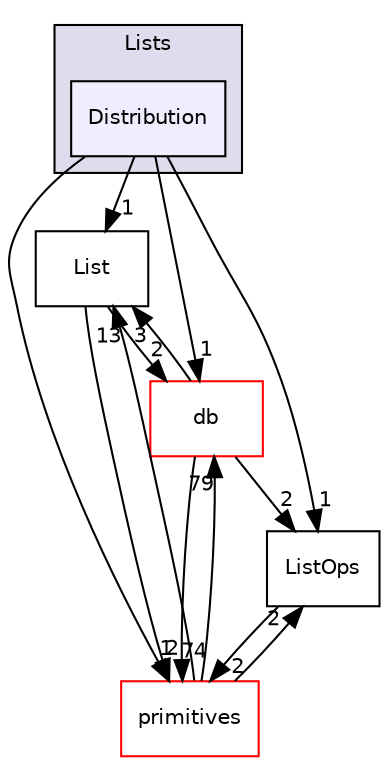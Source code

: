 digraph "src/OpenFOAM/containers/Lists/Distribution" {
  bgcolor=transparent;
  compound=true
  node [ fontsize="10", fontname="Helvetica"];
  edge [ labelfontsize="10", labelfontname="Helvetica"];
  subgraph clusterdir_f87fe3b02e96c330e8a853ff310f1666 {
    graph [ bgcolor="#ddddee", pencolor="black", label="Lists" fontname="Helvetica", fontsize="10", URL="dir_f87fe3b02e96c330e8a853ff310f1666.html"]
  dir_59f93597cc1ee20c29d678698223cf27 [shape=box, label="Distribution", style="filled", fillcolor="#eeeeff", pencolor="black", URL="dir_59f93597cc1ee20c29d678698223cf27.html"];
  }
  dir_03aa4c8470f056a9cdca8307712625bf [shape=box label="List" URL="dir_03aa4c8470f056a9cdca8307712625bf.html"];
  dir_63c634f7a7cfd679ac26c67fb30fc32f [shape=box label="db" color="red" URL="dir_63c634f7a7cfd679ac26c67fb30fc32f.html"];
  dir_3e50f45338116b169052b428016851aa [shape=box label="primitives" color="red" URL="dir_3e50f45338116b169052b428016851aa.html"];
  dir_223fa5778bd37fe62bf7ed63d1f3016b [shape=box label="ListOps" URL="dir_223fa5778bd37fe62bf7ed63d1f3016b.html"];
  dir_03aa4c8470f056a9cdca8307712625bf->dir_63c634f7a7cfd679ac26c67fb30fc32f [headlabel="2", labeldistance=1.5 headhref="dir_001995_002006.html"];
  dir_03aa4c8470f056a9cdca8307712625bf->dir_3e50f45338116b169052b428016851aa [headlabel="2", labeldistance=1.5 headhref="dir_001995_002380.html"];
  dir_63c634f7a7cfd679ac26c67fb30fc32f->dir_03aa4c8470f056a9cdca8307712625bf [headlabel="3", labeldistance=1.5 headhref="dir_002006_001995.html"];
  dir_63c634f7a7cfd679ac26c67fb30fc32f->dir_3e50f45338116b169052b428016851aa [headlabel="74", labeldistance=1.5 headhref="dir_002006_002380.html"];
  dir_63c634f7a7cfd679ac26c67fb30fc32f->dir_223fa5778bd37fe62bf7ed63d1f3016b [headlabel="2", labeldistance=1.5 headhref="dir_002006_001997.html"];
  dir_3e50f45338116b169052b428016851aa->dir_03aa4c8470f056a9cdca8307712625bf [headlabel="13", labeldistance=1.5 headhref="dir_002380_001995.html"];
  dir_3e50f45338116b169052b428016851aa->dir_63c634f7a7cfd679ac26c67fb30fc32f [headlabel="79", labeldistance=1.5 headhref="dir_002380_002006.html"];
  dir_3e50f45338116b169052b428016851aa->dir_223fa5778bd37fe62bf7ed63d1f3016b [headlabel="2", labeldistance=1.5 headhref="dir_002380_001997.html"];
  dir_59f93597cc1ee20c29d678698223cf27->dir_03aa4c8470f056a9cdca8307712625bf [headlabel="1", labeldistance=1.5 headhref="dir_001990_001995.html"];
  dir_59f93597cc1ee20c29d678698223cf27->dir_63c634f7a7cfd679ac26c67fb30fc32f [headlabel="1", labeldistance=1.5 headhref="dir_001990_002006.html"];
  dir_59f93597cc1ee20c29d678698223cf27->dir_3e50f45338116b169052b428016851aa [headlabel="1", labeldistance=1.5 headhref="dir_001990_002380.html"];
  dir_59f93597cc1ee20c29d678698223cf27->dir_223fa5778bd37fe62bf7ed63d1f3016b [headlabel="1", labeldistance=1.5 headhref="dir_001990_001997.html"];
  dir_223fa5778bd37fe62bf7ed63d1f3016b->dir_3e50f45338116b169052b428016851aa [headlabel="2", labeldistance=1.5 headhref="dir_001997_002380.html"];
}
